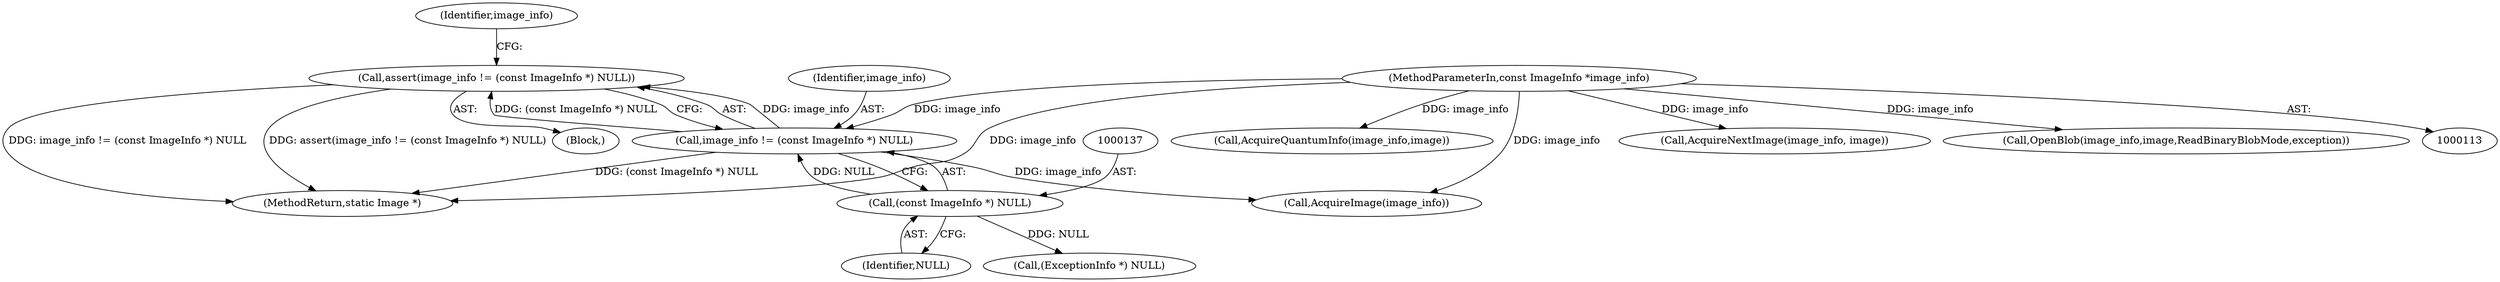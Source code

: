 digraph "0_ImageMagick_f6e9d0d9955e85bdd7540b251cd50d598dacc5e6_26@API" {
"1000133" [label="(Call,assert(image_info != (const ImageInfo *) NULL))"];
"1000134" [label="(Call,image_info != (const ImageInfo *) NULL)"];
"1000114" [label="(MethodParameterIn,const ImageInfo *image_info)"];
"1000136" [label="(Call,(const ImageInfo *) NULL)"];
"1000135" [label="(Identifier,image_info)"];
"1000142" [label="(Identifier,image_info)"];
"1000114" [label="(MethodParameterIn,const ImageInfo *image_info)"];
"1000520" [label="(Call,AcquireQuantumInfo(image_info,image))"];
"1000174" [label="(Call,AcquireImage(image_info))"];
"1000900" [label="(MethodReturn,static Image *)"];
"1000138" [label="(Identifier,NULL)"];
"1000133" [label="(Call,assert(image_info != (const ImageInfo *) NULL))"];
"1000849" [label="(Call,AcquireNextImage(image_info, image))"];
"1000116" [label="(Block,)"];
"1000136" [label="(Call,(const ImageInfo *) NULL)"];
"1000134" [label="(Call,image_info != (const ImageInfo *) NULL)"];
"1000163" [label="(Call,(ExceptionInfo *) NULL)"];
"1000178" [label="(Call,OpenBlob(image_info,image,ReadBinaryBlobMode,exception))"];
"1000133" -> "1000116"  [label="AST: "];
"1000133" -> "1000134"  [label="CFG: "];
"1000134" -> "1000133"  [label="AST: "];
"1000142" -> "1000133"  [label="CFG: "];
"1000133" -> "1000900"  [label="DDG: image_info != (const ImageInfo *) NULL"];
"1000133" -> "1000900"  [label="DDG: assert(image_info != (const ImageInfo *) NULL)"];
"1000134" -> "1000133"  [label="DDG: image_info"];
"1000134" -> "1000133"  [label="DDG: (const ImageInfo *) NULL"];
"1000134" -> "1000136"  [label="CFG: "];
"1000135" -> "1000134"  [label="AST: "];
"1000136" -> "1000134"  [label="AST: "];
"1000134" -> "1000900"  [label="DDG: (const ImageInfo *) NULL"];
"1000114" -> "1000134"  [label="DDG: image_info"];
"1000136" -> "1000134"  [label="DDG: NULL"];
"1000134" -> "1000174"  [label="DDG: image_info"];
"1000114" -> "1000113"  [label="AST: "];
"1000114" -> "1000900"  [label="DDG: image_info"];
"1000114" -> "1000174"  [label="DDG: image_info"];
"1000114" -> "1000178"  [label="DDG: image_info"];
"1000114" -> "1000520"  [label="DDG: image_info"];
"1000114" -> "1000849"  [label="DDG: image_info"];
"1000136" -> "1000138"  [label="CFG: "];
"1000137" -> "1000136"  [label="AST: "];
"1000138" -> "1000136"  [label="AST: "];
"1000136" -> "1000163"  [label="DDG: NULL"];
}
